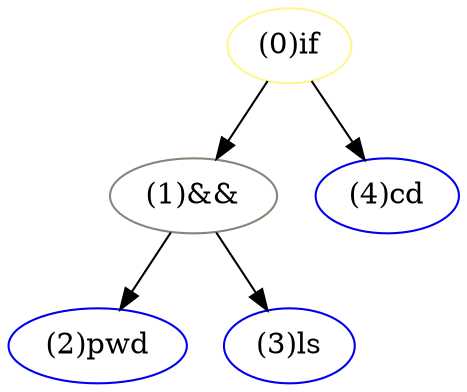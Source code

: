 digraph G {
"(0)if"[color=khaki1]
"(1)&&"[color=antiquewhite4]
"(0)if" -> "(1)&&"
"(1)&&"[color=antiquewhite4]
"(2)pwd"[color=blue2]
"(1)&&" -> "(2)pwd"
"(2)pwd"[color=blue2]
"(3)ls"[color=blue2]
"(1)&&" -> "(3)ls"
"(3)ls"[color=blue2]
"(4)cd"[color=blue2]
"(0)if" -> "(4)cd"
"(4)cd"[color=blue2]
}